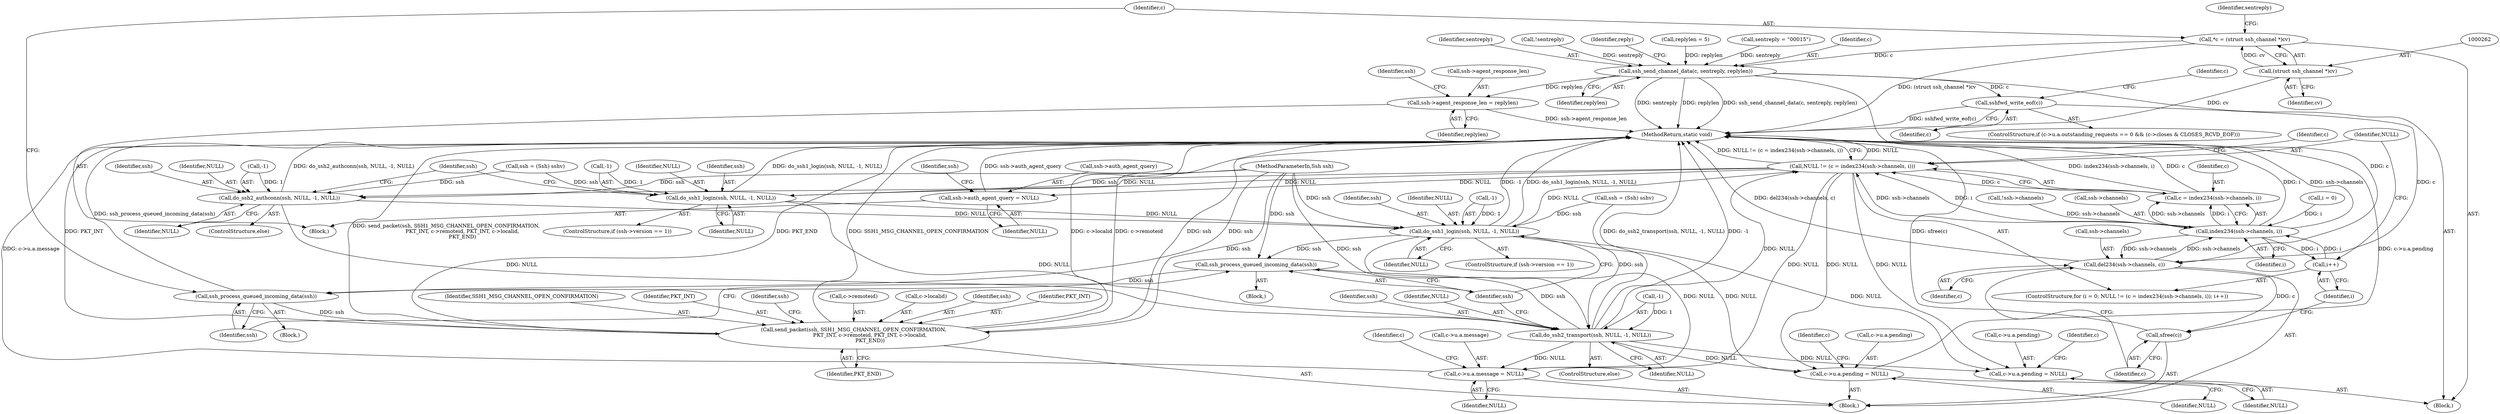 digraph "1_tartarus_4ff22863d895cb7ebfced4cf923a012a614adaa8@pointer" {
"1000259" [label="(Call,*c = (struct ssh_channel *)cv)"];
"1000261" [label="(Call,(struct ssh_channel *)cv)"];
"1000295" [label="(Call,ssh_send_channel_data(c, sentreply, replylen))"];
"1000198" [label="(Call,ssh->agent_response_len = replylen)"];
"1000319" [label="(Call,sshfwd_write_eof(c))"];
"1000369" [label="(Call,del234(ssh->channels, c))"];
"1000144" [label="(Call,index234(ssh->channels, i))"];
"1000140" [label="(Call,NULL != (c = index234(ssh->channels, i)))"];
"1000188" [label="(Call,ssh->auth_agent_query = NULL)"];
"1000209" [label="(Call,do_ssh1_login(ssh, NULL, -1, NULL))"];
"1000240" [label="(Call,do_ssh1_login(ssh, NULL, -1, NULL))"];
"1000253" [label="(Call,ssh_process_queued_incoming_data(ssh))"];
"1000255" [label="(Call,ssh_process_queued_incoming_data(ssh))"];
"1000357" [label="(Call,send_packet(ssh, SSH1_MSG_CHANNEL_OPEN_CONFIRMATION,\n                    PKT_INT, c->remoteid, PKT_INT, c->localid,\n                    PKT_END))"];
"1000268" [label="(Call,c->u.a.pending = NULL)"];
"1000330" [label="(Call,c->u.a.message = NULL)"];
"1000339" [label="(Call,c->u.a.pending = NULL)"];
"1000247" [label="(Call,do_ssh2_transport(ssh, NULL, -1, NULL))"];
"1000216" [label="(Call,do_ssh2_authconn(ssh, NULL, -1, NULL))"];
"1000142" [label="(Call,c = index234(ssh->channels, i))"];
"1000149" [label="(Call,i++)"];
"1000374" [label="(Call,sfree(c))"];
"1000224" [label="(Call,ssh = (Ssh) sshv)"];
"1000241" [label="(Identifier,ssh)"];
"1000359" [label="(Identifier,SSH1_MSG_CHANNEL_OPEN_CONFIRMATION)"];
"1000137" [label="(Call,i = 0)"];
"1000252" [label="(Identifier,NULL)"];
"1000203" [label="(ControlStructure,if (ssh->version == 1))"];
"1000257" [label="(Block,)"];
"1000357" [label="(Call,send_packet(ssh, SSH1_MSG_CHANNEL_OPEN_CONFIRMATION,\n                    PKT_INT, c->remoteid, PKT_INT, c->localid,\n                    PKT_END))"];
"1000250" [label="(Call,-1)"];
"1000369" [label="(Call,del234(ssh->channels, c))"];
"1000183" [label="(Call,ssh = (Ssh) sshv)"];
"1000364" [label="(Identifier,PKT_INT)"];
"1000375" [label="(Identifier,c)"];
"1000260" [label="(Identifier,c)"];
"1000371" [label="(Identifier,ssh)"];
"1000298" [label="(Identifier,replylen)"];
"1000297" [label="(Identifier,sentreply)"];
"1000268" [label="(Call,c->u.a.pending = NULL)"];
"1000325" [label="(Identifier,c)"];
"1000225" [label="(Identifier,ssh)"];
"1000188" [label="(Call,ssh->auth_agent_query = NULL)"];
"1000246" [label="(ControlStructure,else)"];
"1000181" [label="(Block,)"];
"1000131" [label="(Call,!ssh->channels)"];
"1000222" [label="(Block,)"];
"1000339" [label="(Call,c->u.a.pending = NULL)"];
"1000199" [label="(Call,ssh->agent_response_len)"];
"1000209" [label="(Call,do_ssh1_login(ssh, NULL, -1, NULL))"];
"1000361" [label="(Call,c->remoteid)"];
"1000330" [label="(Call,c->u.a.message = NULL)"];
"1000286" [label="(Call,!sentreply)"];
"1000253" [label="(Call,ssh_process_queued_incoming_data(ssh))"];
"1000212" [label="(Call,-1)"];
"1000198" [label="(Call,ssh->agent_response_len = replylen)"];
"1000261" [label="(Call,(struct ssh_channel *)cv)"];
"1000140" [label="(Call,NULL != (c = index234(ssh->channels, i)))"];
"1000217" [label="(Identifier,ssh)"];
"1000144" [label="(Call,index234(ssh->channels, i))"];
"1000259" [label="(Call,*c = (struct ssh_channel *)cv)"];
"1000189" [label="(Call,ssh->auth_agent_query)"];
"1000376" [label="(MethodReturn,static void)"];
"1000107" [label="(MethodParameterIn,Ssh ssh)"];
"1000245" [label="(Identifier,NULL)"];
"1000242" [label="(Identifier,NULL)"];
"1000352" [label="(Identifier,c)"];
"1000148" [label="(Identifier,i)"];
"1000300" [label="(Identifier,reply)"];
"1000303" [label="(ControlStructure,if (c->u.a.outstanding_requests == 0 && (c->closes & CLOSES_RCVD_EOF)))"];
"1000154" [label="(Identifier,c)"];
"1000216" [label="(Call,do_ssh2_authconn(ssh, NULL, -1, NULL))"];
"1000151" [label="(Block,)"];
"1000263" [label="(Identifier,cv)"];
"1000143" [label="(Identifier,c)"];
"1000254" [label="(Identifier,ssh)"];
"1000141" [label="(Identifier,NULL)"];
"1000195" [label="(Identifier,ssh)"];
"1000343" [label="(Identifier,c)"];
"1000292" [label="(Call,replylen = 5)"];
"1000142" [label="(Call,c = index234(ssh->channels, i))"];
"1000269" [label="(Call,c->u.a.pending)"];
"1000266" [label="(Identifier,sentreply)"];
"1000240" [label="(Call,do_ssh1_login(ssh, NULL, -1, NULL))"];
"1000211" [label="(Identifier,NULL)"];
"1000234" [label="(ControlStructure,if (ssh->version == 1))"];
"1000248" [label="(Identifier,ssh)"];
"1000374" [label="(Call,sfree(c))"];
"1000149" [label="(Call,i++)"];
"1000365" [label="(Call,c->localid)"];
"1000276" [label="(Identifier,NULL)"];
"1000320" [label="(Identifier,c)"];
"1000347" [label="(Identifier,NULL)"];
"1000255" [label="(Call,ssh_process_queued_incoming_data(ssh))"];
"1000338" [label="(Identifier,NULL)"];
"1000192" [label="(Identifier,NULL)"];
"1000289" [label="(Call,sentreply = \"\0\0\0\1\5\")"];
"1000156" [label="(Block,)"];
"1000150" [label="(Identifier,i)"];
"1000218" [label="(Identifier,NULL)"];
"1000210" [label="(Identifier,ssh)"];
"1000368" [label="(Identifier,PKT_END)"];
"1000295" [label="(Call,ssh_send_channel_data(c, sentreply, replylen))"];
"1000296" [label="(Identifier,c)"];
"1000247" [label="(Call,do_ssh2_transport(ssh, NULL, -1, NULL))"];
"1000256" [label="(Identifier,ssh)"];
"1000219" [label="(Call,-1)"];
"1000145" [label="(Call,ssh->channels)"];
"1000214" [label="(Identifier,NULL)"];
"1000281" [label="(Identifier,c)"];
"1000249" [label="(Identifier,NULL)"];
"1000370" [label="(Call,ssh->channels)"];
"1000358" [label="(Identifier,ssh)"];
"1000221" [label="(Identifier,NULL)"];
"1000373" [label="(Identifier,c)"];
"1000215" [label="(ControlStructure,else)"];
"1000206" [label="(Identifier,ssh)"];
"1000319" [label="(Call,sshfwd_write_eof(c))"];
"1000331" [label="(Call,c->u.a.message)"];
"1000243" [label="(Call,-1)"];
"1000340" [label="(Call,c->u.a.pending)"];
"1000360" [label="(Identifier,PKT_INT)"];
"1000202" [label="(Identifier,replylen)"];
"1000136" [label="(ControlStructure,for (i = 0; NULL != (c = index234(ssh->channels, i)); i++))"];
"1000259" -> "1000257"  [label="AST: "];
"1000259" -> "1000261"  [label="CFG: "];
"1000260" -> "1000259"  [label="AST: "];
"1000261" -> "1000259"  [label="AST: "];
"1000266" -> "1000259"  [label="CFG: "];
"1000259" -> "1000376"  [label="DDG: (struct ssh_channel *)cv"];
"1000261" -> "1000259"  [label="DDG: cv"];
"1000259" -> "1000295"  [label="DDG: c"];
"1000261" -> "1000263"  [label="CFG: "];
"1000262" -> "1000261"  [label="AST: "];
"1000263" -> "1000261"  [label="AST: "];
"1000261" -> "1000376"  [label="DDG: cv"];
"1000295" -> "1000257"  [label="AST: "];
"1000295" -> "1000298"  [label="CFG: "];
"1000296" -> "1000295"  [label="AST: "];
"1000297" -> "1000295"  [label="AST: "];
"1000298" -> "1000295"  [label="AST: "];
"1000300" -> "1000295"  [label="CFG: "];
"1000295" -> "1000376"  [label="DDG: sentreply"];
"1000295" -> "1000376"  [label="DDG: replylen"];
"1000295" -> "1000376"  [label="DDG: ssh_send_channel_data(c, sentreply, replylen)"];
"1000295" -> "1000198"  [label="DDG: replylen"];
"1000289" -> "1000295"  [label="DDG: sentreply"];
"1000286" -> "1000295"  [label="DDG: sentreply"];
"1000292" -> "1000295"  [label="DDG: replylen"];
"1000295" -> "1000319"  [label="DDG: c"];
"1000295" -> "1000369"  [label="DDG: c"];
"1000198" -> "1000181"  [label="AST: "];
"1000198" -> "1000202"  [label="CFG: "];
"1000199" -> "1000198"  [label="AST: "];
"1000202" -> "1000198"  [label="AST: "];
"1000206" -> "1000198"  [label="CFG: "];
"1000198" -> "1000376"  [label="DDG: ssh->agent_response_len"];
"1000319" -> "1000303"  [label="AST: "];
"1000319" -> "1000320"  [label="CFG: "];
"1000320" -> "1000319"  [label="AST: "];
"1000325" -> "1000319"  [label="CFG: "];
"1000319" -> "1000376"  [label="DDG: sshfwd_write_eof(c)"];
"1000319" -> "1000369"  [label="DDG: c"];
"1000369" -> "1000151"  [label="AST: "];
"1000369" -> "1000373"  [label="CFG: "];
"1000370" -> "1000369"  [label="AST: "];
"1000373" -> "1000369"  [label="AST: "];
"1000375" -> "1000369"  [label="CFG: "];
"1000369" -> "1000376"  [label="DDG: del234(ssh->channels, c)"];
"1000369" -> "1000144"  [label="DDG: ssh->channels"];
"1000144" -> "1000369"  [label="DDG: ssh->channels"];
"1000369" -> "1000374"  [label="DDG: c"];
"1000144" -> "1000142"  [label="AST: "];
"1000144" -> "1000148"  [label="CFG: "];
"1000145" -> "1000144"  [label="AST: "];
"1000148" -> "1000144"  [label="AST: "];
"1000142" -> "1000144"  [label="CFG: "];
"1000144" -> "1000376"  [label="DDG: i"];
"1000144" -> "1000376"  [label="DDG: ssh->channels"];
"1000144" -> "1000140"  [label="DDG: ssh->channels"];
"1000144" -> "1000140"  [label="DDG: i"];
"1000144" -> "1000142"  [label="DDG: ssh->channels"];
"1000144" -> "1000142"  [label="DDG: i"];
"1000131" -> "1000144"  [label="DDG: ssh->channels"];
"1000149" -> "1000144"  [label="DDG: i"];
"1000137" -> "1000144"  [label="DDG: i"];
"1000144" -> "1000149"  [label="DDG: i"];
"1000140" -> "1000136"  [label="AST: "];
"1000140" -> "1000142"  [label="CFG: "];
"1000141" -> "1000140"  [label="AST: "];
"1000142" -> "1000140"  [label="AST: "];
"1000154" -> "1000140"  [label="CFG: "];
"1000376" -> "1000140"  [label="CFG: "];
"1000140" -> "1000376"  [label="DDG: NULL"];
"1000140" -> "1000376"  [label="DDG: NULL != (c = index234(ssh->channels, i))"];
"1000247" -> "1000140"  [label="DDG: NULL"];
"1000240" -> "1000140"  [label="DDG: NULL"];
"1000142" -> "1000140"  [label="DDG: c"];
"1000140" -> "1000188"  [label="DDG: NULL"];
"1000140" -> "1000209"  [label="DDG: NULL"];
"1000140" -> "1000216"  [label="DDG: NULL"];
"1000140" -> "1000268"  [label="DDG: NULL"];
"1000140" -> "1000330"  [label="DDG: NULL"];
"1000140" -> "1000339"  [label="DDG: NULL"];
"1000188" -> "1000181"  [label="AST: "];
"1000188" -> "1000192"  [label="CFG: "];
"1000189" -> "1000188"  [label="AST: "];
"1000192" -> "1000188"  [label="AST: "];
"1000195" -> "1000188"  [label="CFG: "];
"1000188" -> "1000376"  [label="DDG: ssh->auth_agent_query"];
"1000209" -> "1000203"  [label="AST: "];
"1000209" -> "1000214"  [label="CFG: "];
"1000210" -> "1000209"  [label="AST: "];
"1000211" -> "1000209"  [label="AST: "];
"1000212" -> "1000209"  [label="AST: "];
"1000214" -> "1000209"  [label="AST: "];
"1000225" -> "1000209"  [label="CFG: "];
"1000209" -> "1000376"  [label="DDG: do_ssh1_login(ssh, NULL, -1, NULL)"];
"1000183" -> "1000209"  [label="DDG: ssh"];
"1000107" -> "1000209"  [label="DDG: ssh"];
"1000212" -> "1000209"  [label="DDG: 1"];
"1000209" -> "1000240"  [label="DDG: NULL"];
"1000209" -> "1000247"  [label="DDG: NULL"];
"1000240" -> "1000234"  [label="AST: "];
"1000240" -> "1000245"  [label="CFG: "];
"1000241" -> "1000240"  [label="AST: "];
"1000242" -> "1000240"  [label="AST: "];
"1000243" -> "1000240"  [label="AST: "];
"1000245" -> "1000240"  [label="AST: "];
"1000254" -> "1000240"  [label="CFG: "];
"1000240" -> "1000376"  [label="DDG: do_ssh1_login(ssh, NULL, -1, NULL)"];
"1000240" -> "1000376"  [label="DDG: -1"];
"1000224" -> "1000240"  [label="DDG: ssh"];
"1000107" -> "1000240"  [label="DDG: ssh"];
"1000216" -> "1000240"  [label="DDG: NULL"];
"1000243" -> "1000240"  [label="DDG: 1"];
"1000240" -> "1000253"  [label="DDG: ssh"];
"1000240" -> "1000268"  [label="DDG: NULL"];
"1000240" -> "1000330"  [label="DDG: NULL"];
"1000240" -> "1000339"  [label="DDG: NULL"];
"1000253" -> "1000222"  [label="AST: "];
"1000253" -> "1000254"  [label="CFG: "];
"1000254" -> "1000253"  [label="AST: "];
"1000256" -> "1000253"  [label="CFG: "];
"1000247" -> "1000253"  [label="DDG: ssh"];
"1000107" -> "1000253"  [label="DDG: ssh"];
"1000253" -> "1000255"  [label="DDG: ssh"];
"1000255" -> "1000156"  [label="AST: "];
"1000255" -> "1000256"  [label="CFG: "];
"1000256" -> "1000255"  [label="AST: "];
"1000260" -> "1000255"  [label="CFG: "];
"1000255" -> "1000376"  [label="DDG: ssh_process_queued_incoming_data(ssh)"];
"1000107" -> "1000255"  [label="DDG: ssh"];
"1000255" -> "1000357"  [label="DDG: ssh"];
"1000357" -> "1000151"  [label="AST: "];
"1000357" -> "1000368"  [label="CFG: "];
"1000358" -> "1000357"  [label="AST: "];
"1000359" -> "1000357"  [label="AST: "];
"1000360" -> "1000357"  [label="AST: "];
"1000361" -> "1000357"  [label="AST: "];
"1000364" -> "1000357"  [label="AST: "];
"1000365" -> "1000357"  [label="AST: "];
"1000368" -> "1000357"  [label="AST: "];
"1000371" -> "1000357"  [label="CFG: "];
"1000357" -> "1000376"  [label="DDG: ssh"];
"1000357" -> "1000376"  [label="DDG: c->localid"];
"1000357" -> "1000376"  [label="DDG: c->remoteid"];
"1000357" -> "1000376"  [label="DDG: PKT_INT"];
"1000357" -> "1000376"  [label="DDG: send_packet(ssh, SSH1_MSG_CHANNEL_OPEN_CONFIRMATION,\n                    PKT_INT, c->remoteid, PKT_INT, c->localid,\n                    PKT_END)"];
"1000357" -> "1000376"  [label="DDG: PKT_END"];
"1000357" -> "1000376"  [label="DDG: SSH1_MSG_CHANNEL_OPEN_CONFIRMATION"];
"1000107" -> "1000357"  [label="DDG: ssh"];
"1000268" -> "1000257"  [label="AST: "];
"1000268" -> "1000276"  [label="CFG: "];
"1000269" -> "1000268"  [label="AST: "];
"1000276" -> "1000268"  [label="AST: "];
"1000281" -> "1000268"  [label="CFG: "];
"1000247" -> "1000268"  [label="DDG: NULL"];
"1000330" -> "1000151"  [label="AST: "];
"1000330" -> "1000338"  [label="CFG: "];
"1000331" -> "1000330"  [label="AST: "];
"1000338" -> "1000330"  [label="AST: "];
"1000343" -> "1000330"  [label="CFG: "];
"1000330" -> "1000376"  [label="DDG: c->u.a.message"];
"1000247" -> "1000330"  [label="DDG: NULL"];
"1000339" -> "1000151"  [label="AST: "];
"1000339" -> "1000347"  [label="CFG: "];
"1000340" -> "1000339"  [label="AST: "];
"1000347" -> "1000339"  [label="AST: "];
"1000352" -> "1000339"  [label="CFG: "];
"1000339" -> "1000376"  [label="DDG: c->u.a.pending"];
"1000247" -> "1000339"  [label="DDG: NULL"];
"1000247" -> "1000246"  [label="AST: "];
"1000247" -> "1000252"  [label="CFG: "];
"1000248" -> "1000247"  [label="AST: "];
"1000249" -> "1000247"  [label="AST: "];
"1000250" -> "1000247"  [label="AST: "];
"1000252" -> "1000247"  [label="AST: "];
"1000254" -> "1000247"  [label="CFG: "];
"1000247" -> "1000376"  [label="DDG: -1"];
"1000247" -> "1000376"  [label="DDG: do_ssh2_transport(ssh, NULL, -1, NULL)"];
"1000224" -> "1000247"  [label="DDG: ssh"];
"1000107" -> "1000247"  [label="DDG: ssh"];
"1000216" -> "1000247"  [label="DDG: NULL"];
"1000250" -> "1000247"  [label="DDG: 1"];
"1000216" -> "1000215"  [label="AST: "];
"1000216" -> "1000221"  [label="CFG: "];
"1000217" -> "1000216"  [label="AST: "];
"1000218" -> "1000216"  [label="AST: "];
"1000219" -> "1000216"  [label="AST: "];
"1000221" -> "1000216"  [label="AST: "];
"1000225" -> "1000216"  [label="CFG: "];
"1000216" -> "1000376"  [label="DDG: do_ssh2_authconn(ssh, NULL, -1, NULL)"];
"1000183" -> "1000216"  [label="DDG: ssh"];
"1000107" -> "1000216"  [label="DDG: ssh"];
"1000219" -> "1000216"  [label="DDG: 1"];
"1000143" -> "1000142"  [label="AST: "];
"1000142" -> "1000376"  [label="DDG: index234(ssh->channels, i)"];
"1000142" -> "1000376"  [label="DDG: c"];
"1000149" -> "1000136"  [label="AST: "];
"1000149" -> "1000150"  [label="CFG: "];
"1000150" -> "1000149"  [label="AST: "];
"1000141" -> "1000149"  [label="CFG: "];
"1000374" -> "1000151"  [label="AST: "];
"1000374" -> "1000375"  [label="CFG: "];
"1000375" -> "1000374"  [label="AST: "];
"1000150" -> "1000374"  [label="CFG: "];
"1000374" -> "1000376"  [label="DDG: sfree(c)"];
}

